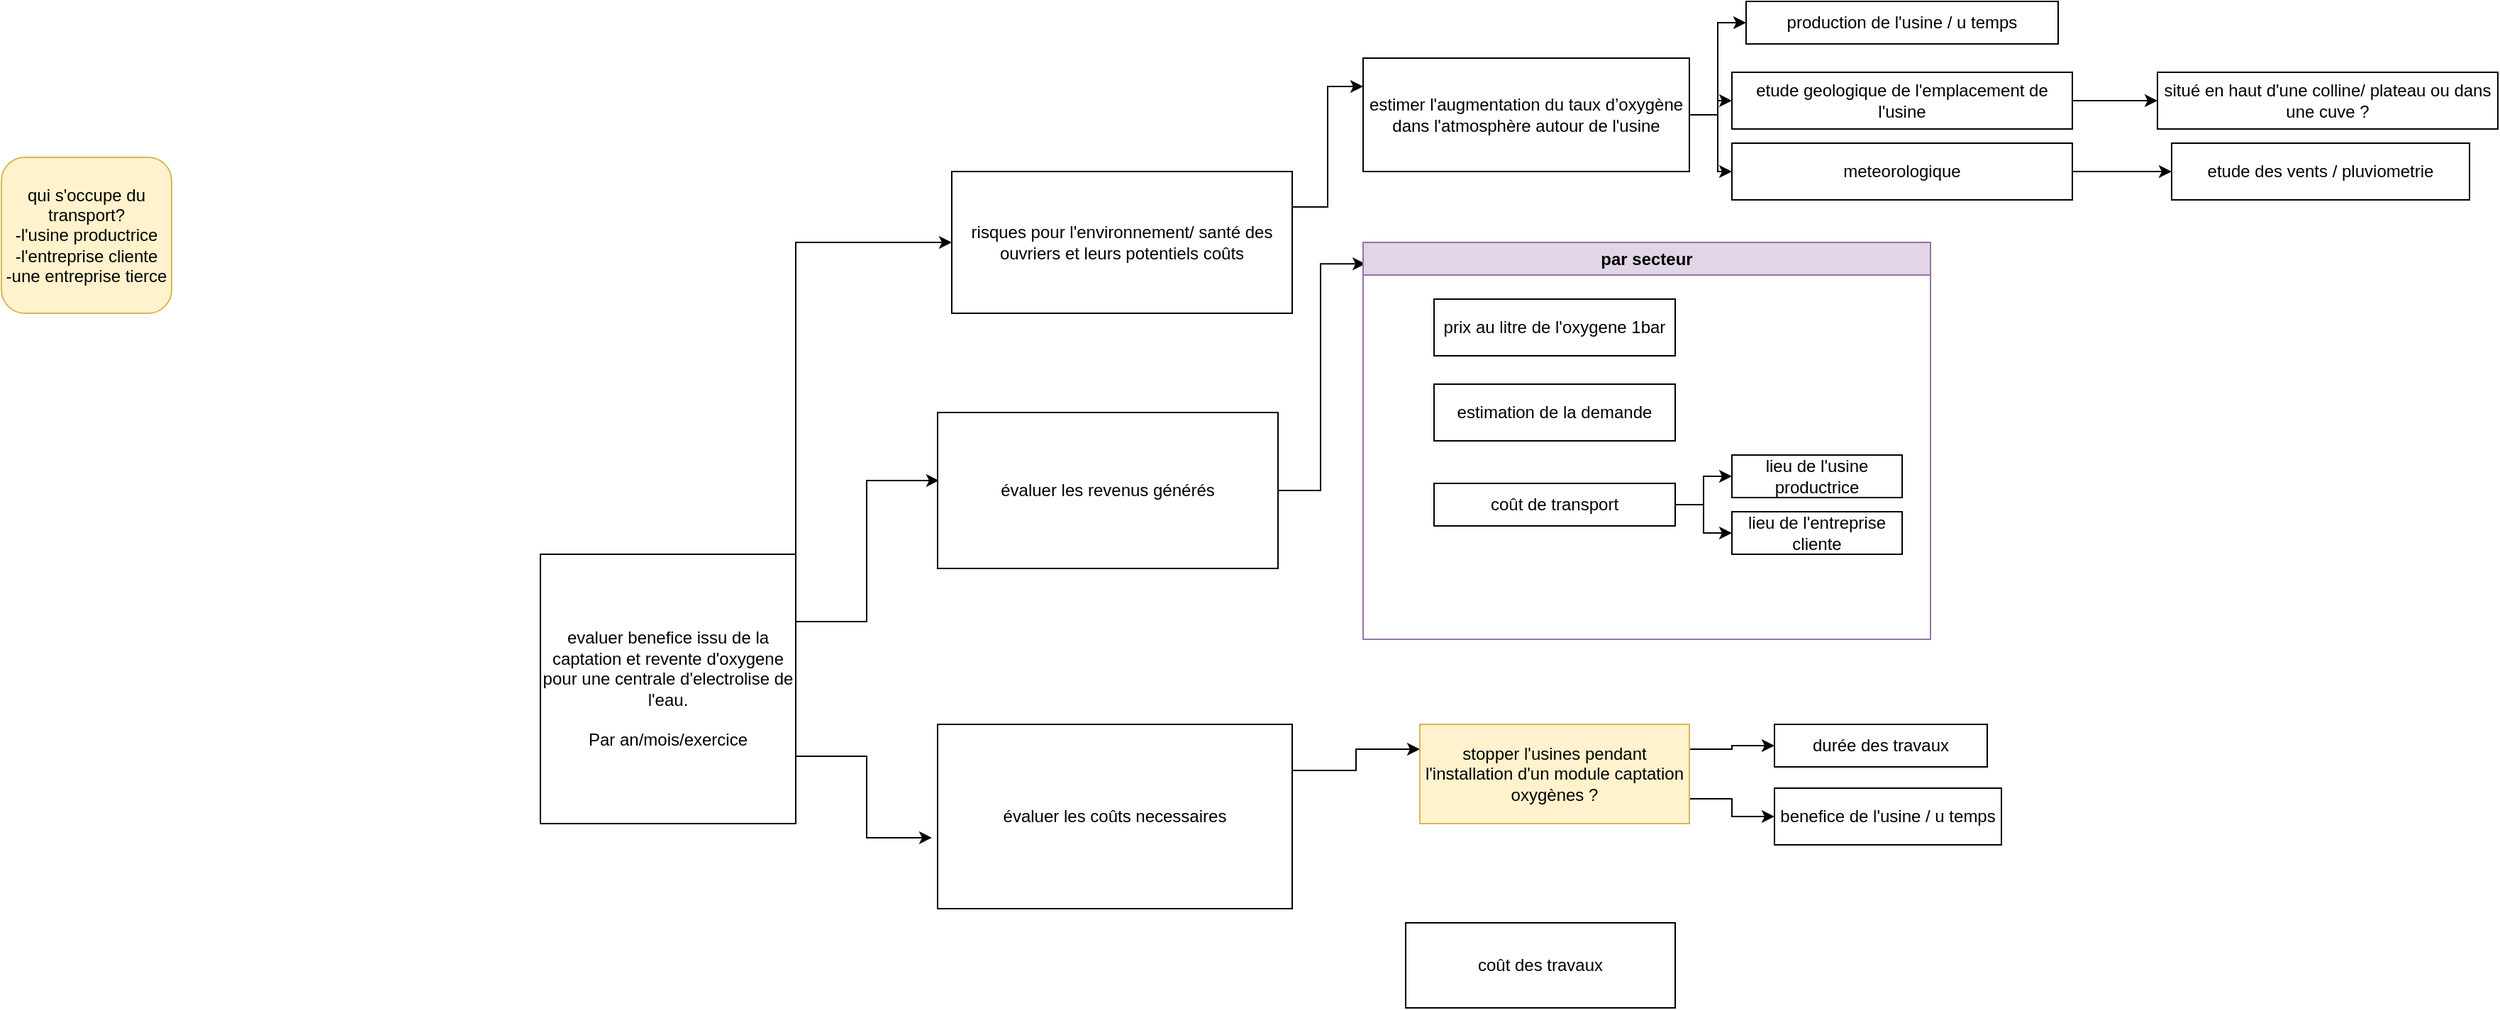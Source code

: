 <mxfile version="20.8.18" type="github">
  <diagram id="kgpKYQtTHZ0yAKxKKP6v" name="Page-1" title="PPE">
    <mxGraphModel dx="3387" dy="2033" grid="1" gridSize="10" guides="1" tooltips="1" connect="1" arrows="1" fold="1" page="1" pageScale="1" pageWidth="850" pageHeight="1100" math="0" shadow="0">
      <root>
        <mxCell id="0" />
        <mxCell id="1" parent="0" />
        <mxCell id="a-7JB9tWbcIdKE0PISEG-4" style="edgeStyle=orthogonalEdgeStyle;rounded=0;orthogonalLoop=1;jettySize=auto;html=1;exitX=1;exitY=0.25;exitDx=0;exitDy=0;entryX=0.004;entryY=0.436;entryDx=0;entryDy=0;entryPerimeter=0;" edge="1" parent="1" source="a-7JB9tWbcIdKE0PISEG-1" target="a-7JB9tWbcIdKE0PISEG-2">
          <mxGeometry relative="1" as="geometry" />
        </mxCell>
        <mxCell id="a-7JB9tWbcIdKE0PISEG-5" style="edgeStyle=orthogonalEdgeStyle;rounded=0;orthogonalLoop=1;jettySize=auto;html=1;exitX=1;exitY=0.75;exitDx=0;exitDy=0;entryX=-0.016;entryY=0.615;entryDx=0;entryDy=0;entryPerimeter=0;" edge="1" parent="1" source="a-7JB9tWbcIdKE0PISEG-1" target="a-7JB9tWbcIdKE0PISEG-3">
          <mxGeometry relative="1" as="geometry" />
        </mxCell>
        <mxCell id="a-7JB9tWbcIdKE0PISEG-8" style="edgeStyle=orthogonalEdgeStyle;rounded=0;orthogonalLoop=1;jettySize=auto;html=1;exitX=1;exitY=0;exitDx=0;exitDy=0;entryX=0;entryY=0.5;entryDx=0;entryDy=0;" edge="1" parent="1" source="a-7JB9tWbcIdKE0PISEG-1" target="a-7JB9tWbcIdKE0PISEG-7">
          <mxGeometry relative="1" as="geometry" />
        </mxCell>
        <mxCell id="a-7JB9tWbcIdKE0PISEG-1" value="&lt;div&gt;evaluer benefice issu de la captation et revente d&#39;oxygene pour une centrale d&#39;electrolise de l&#39;eau.&lt;/div&gt;&lt;div&gt;&lt;br&gt;&lt;/div&gt;&lt;div&gt;Par an/mois/exercice&lt;br&gt;&lt;/div&gt;" style="rounded=0;whiteSpace=wrap;html=1;" vertex="1" parent="1">
          <mxGeometry x="-810" y="210" width="180" height="190" as="geometry" />
        </mxCell>
        <mxCell id="a-7JB9tWbcIdKE0PISEG-21" style="edgeStyle=orthogonalEdgeStyle;rounded=0;orthogonalLoop=1;jettySize=auto;html=1;exitX=1;exitY=0.5;exitDx=0;exitDy=0;entryX=0.004;entryY=0.054;entryDx=0;entryDy=0;entryPerimeter=0;" edge="1" parent="1" source="a-7JB9tWbcIdKE0PISEG-2" target="a-7JB9tWbcIdKE0PISEG-12">
          <mxGeometry relative="1" as="geometry" />
        </mxCell>
        <mxCell id="a-7JB9tWbcIdKE0PISEG-2" value="évaluer les revenus générés" style="rounded=0;whiteSpace=wrap;html=1;" vertex="1" parent="1">
          <mxGeometry x="-530" y="110" width="240" height="110" as="geometry" />
        </mxCell>
        <mxCell id="a-7JB9tWbcIdKE0PISEG-18" style="edgeStyle=orthogonalEdgeStyle;rounded=0;orthogonalLoop=1;jettySize=auto;html=1;exitX=1;exitY=0.25;exitDx=0;exitDy=0;entryX=0;entryY=0.25;entryDx=0;entryDy=0;" edge="1" parent="1" source="a-7JB9tWbcIdKE0PISEG-3" target="a-7JB9tWbcIdKE0PISEG-6">
          <mxGeometry relative="1" as="geometry" />
        </mxCell>
        <mxCell id="a-7JB9tWbcIdKE0PISEG-3" value="évaluer les coûts necessaires" style="rounded=0;whiteSpace=wrap;html=1;" vertex="1" parent="1">
          <mxGeometry x="-530" y="330" width="250" height="130" as="geometry" />
        </mxCell>
        <mxCell id="a-7JB9tWbcIdKE0PISEG-19" style="edgeStyle=orthogonalEdgeStyle;rounded=0;orthogonalLoop=1;jettySize=auto;html=1;exitX=1;exitY=0.25;exitDx=0;exitDy=0;entryX=0;entryY=0.5;entryDx=0;entryDy=0;" edge="1" parent="1" source="a-7JB9tWbcIdKE0PISEG-6" target="a-7JB9tWbcIdKE0PISEG-16">
          <mxGeometry relative="1" as="geometry" />
        </mxCell>
        <mxCell id="a-7JB9tWbcIdKE0PISEG-20" style="edgeStyle=orthogonalEdgeStyle;rounded=0;orthogonalLoop=1;jettySize=auto;html=1;exitX=1;exitY=0.75;exitDx=0;exitDy=0;entryX=0;entryY=0.5;entryDx=0;entryDy=0;" edge="1" parent="1" source="a-7JB9tWbcIdKE0PISEG-6" target="a-7JB9tWbcIdKE0PISEG-17">
          <mxGeometry relative="1" as="geometry" />
        </mxCell>
        <mxCell id="a-7JB9tWbcIdKE0PISEG-6" value="stopper l&#39;usines pendant l&#39;installation d&#39;un module captation oxygènes ?" style="rounded=0;whiteSpace=wrap;html=1;fillColor=#fff2cc;strokeColor=#d6b656;" vertex="1" parent="1">
          <mxGeometry x="-190" y="330" width="190" height="70" as="geometry" />
        </mxCell>
        <mxCell id="a-7JB9tWbcIdKE0PISEG-10" style="edgeStyle=orthogonalEdgeStyle;rounded=0;orthogonalLoop=1;jettySize=auto;html=1;exitX=1;exitY=0.25;exitDx=0;exitDy=0;entryX=0;entryY=0.25;entryDx=0;entryDy=0;" edge="1" parent="1" source="a-7JB9tWbcIdKE0PISEG-7" target="a-7JB9tWbcIdKE0PISEG-9">
          <mxGeometry relative="1" as="geometry" />
        </mxCell>
        <mxCell id="a-7JB9tWbcIdKE0PISEG-7" value="risques pour l&#39;environnement/ santé des ouvriers et leurs potentiels coûts" style="rounded=0;whiteSpace=wrap;html=1;" vertex="1" parent="1">
          <mxGeometry x="-520" y="-60" width="240" height="100" as="geometry" />
        </mxCell>
        <mxCell id="a-7JB9tWbcIdKE0PISEG-36" style="edgeStyle=orthogonalEdgeStyle;rounded=0;orthogonalLoop=1;jettySize=auto;html=1;entryX=0;entryY=0.5;entryDx=0;entryDy=0;" edge="1" parent="1" source="a-7JB9tWbcIdKE0PISEG-9" target="a-7JB9tWbcIdKE0PISEG-33">
          <mxGeometry relative="1" as="geometry" />
        </mxCell>
        <mxCell id="a-7JB9tWbcIdKE0PISEG-37" style="edgeStyle=orthogonalEdgeStyle;rounded=0;orthogonalLoop=1;jettySize=auto;html=1;entryX=0;entryY=0.5;entryDx=0;entryDy=0;" edge="1" parent="1" source="a-7JB9tWbcIdKE0PISEG-9" target="a-7JB9tWbcIdKE0PISEG-31">
          <mxGeometry relative="1" as="geometry" />
        </mxCell>
        <mxCell id="a-7JB9tWbcIdKE0PISEG-38" style="edgeStyle=orthogonalEdgeStyle;rounded=0;orthogonalLoop=1;jettySize=auto;html=1;entryX=0;entryY=0.5;entryDx=0;entryDy=0;" edge="1" parent="1" source="a-7JB9tWbcIdKE0PISEG-9" target="a-7JB9tWbcIdKE0PISEG-30">
          <mxGeometry relative="1" as="geometry" />
        </mxCell>
        <mxCell id="a-7JB9tWbcIdKE0PISEG-9" value="estimer l&#39;augmentation du taux d’oxygène dans l&#39;atmosphère autour de l&#39;usine" style="rounded=0;whiteSpace=wrap;html=1;" vertex="1" parent="1">
          <mxGeometry x="-230" y="-140" width="230" height="80" as="geometry" />
        </mxCell>
        <mxCell id="a-7JB9tWbcIdKE0PISEG-12" value="par secteur" style="swimlane;whiteSpace=wrap;html=1;fillColor=#e1d5e7;strokeColor=#9673a6;" vertex="1" parent="1">
          <mxGeometry x="-230" y="-10" width="400" height="280" as="geometry" />
        </mxCell>
        <mxCell id="a-7JB9tWbcIdKE0PISEG-11" value="prix au litre de l&#39;oxygene 1bar" style="rounded=0;whiteSpace=wrap;html=1;" vertex="1" parent="a-7JB9tWbcIdKE0PISEG-12">
          <mxGeometry x="50" y="40" width="170" height="40" as="geometry" />
        </mxCell>
        <mxCell id="a-7JB9tWbcIdKE0PISEG-14" value="estimation de la demande" style="rounded=0;whiteSpace=wrap;html=1;" vertex="1" parent="a-7JB9tWbcIdKE0PISEG-12">
          <mxGeometry x="50" y="100" width="170" height="40" as="geometry" />
        </mxCell>
        <mxCell id="a-7JB9tWbcIdKE0PISEG-28" style="edgeStyle=orthogonalEdgeStyle;rounded=0;orthogonalLoop=1;jettySize=auto;html=1;entryX=0;entryY=0.5;entryDx=0;entryDy=0;" edge="1" parent="a-7JB9tWbcIdKE0PISEG-12" source="a-7JB9tWbcIdKE0PISEG-25" target="a-7JB9tWbcIdKE0PISEG-26">
          <mxGeometry relative="1" as="geometry" />
        </mxCell>
        <mxCell id="a-7JB9tWbcIdKE0PISEG-29" style="edgeStyle=orthogonalEdgeStyle;rounded=0;orthogonalLoop=1;jettySize=auto;html=1;" edge="1" parent="a-7JB9tWbcIdKE0PISEG-12" source="a-7JB9tWbcIdKE0PISEG-25" target="a-7JB9tWbcIdKE0PISEG-27">
          <mxGeometry relative="1" as="geometry" />
        </mxCell>
        <mxCell id="a-7JB9tWbcIdKE0PISEG-25" value="&lt;div&gt;coût de transport&lt;br&gt;&lt;/div&gt;" style="rounded=0;whiteSpace=wrap;html=1;" vertex="1" parent="a-7JB9tWbcIdKE0PISEG-12">
          <mxGeometry x="50" y="170" width="170" height="30" as="geometry" />
        </mxCell>
        <mxCell id="a-7JB9tWbcIdKE0PISEG-26" value="lieu de l&#39;usine productrice" style="rounded=0;whiteSpace=wrap;html=1;" vertex="1" parent="a-7JB9tWbcIdKE0PISEG-12">
          <mxGeometry x="260" y="150" width="120" height="30" as="geometry" />
        </mxCell>
        <mxCell id="a-7JB9tWbcIdKE0PISEG-27" value="lieu de l&#39;entreprise cliente" style="rounded=0;whiteSpace=wrap;html=1;" vertex="1" parent="a-7JB9tWbcIdKE0PISEG-12">
          <mxGeometry x="260" y="190" width="120" height="30" as="geometry" />
        </mxCell>
        <mxCell id="a-7JB9tWbcIdKE0PISEG-15" value="coût des travaux" style="rounded=0;whiteSpace=wrap;html=1;" vertex="1" parent="1">
          <mxGeometry x="-200" y="470" width="190" height="60" as="geometry" />
        </mxCell>
        <mxCell id="a-7JB9tWbcIdKE0PISEG-16" value="durée des travaux" style="rounded=0;whiteSpace=wrap;html=1;" vertex="1" parent="1">
          <mxGeometry x="60" y="330" width="150" height="30" as="geometry" />
        </mxCell>
        <mxCell id="a-7JB9tWbcIdKE0PISEG-17" value="benefice de l&#39;usine / u temps" style="rounded=0;whiteSpace=wrap;html=1;" vertex="1" parent="1">
          <mxGeometry x="60" y="375" width="160" height="40" as="geometry" />
        </mxCell>
        <mxCell id="a-7JB9tWbcIdKE0PISEG-24" value="&lt;div&gt;qui s&#39;occupe du transport?&lt;/div&gt;&lt;div&gt;-l&#39;usine productrice&lt;/div&gt;&lt;div&gt;-l&#39;entreprise cliente&lt;/div&gt;&lt;div&gt;-une entreprise tierce&lt;br&gt;&lt;/div&gt;" style="rounded=1;whiteSpace=wrap;html=1;fillColor=#fff2cc;strokeColor=#d6b656;" vertex="1" parent="1">
          <mxGeometry x="-1190" y="-70" width="120" height="110" as="geometry" />
        </mxCell>
        <mxCell id="a-7JB9tWbcIdKE0PISEG-30" value="production de l&#39;usine / u temps" style="rounded=0;whiteSpace=wrap;html=1;" vertex="1" parent="1">
          <mxGeometry x="40" y="-180" width="220" height="30" as="geometry" />
        </mxCell>
        <mxCell id="a-7JB9tWbcIdKE0PISEG-43" style="edgeStyle=orthogonalEdgeStyle;rounded=0;orthogonalLoop=1;jettySize=auto;html=1;entryX=0;entryY=0.5;entryDx=0;entryDy=0;" edge="1" parent="1" source="a-7JB9tWbcIdKE0PISEG-31" target="a-7JB9tWbcIdKE0PISEG-40">
          <mxGeometry relative="1" as="geometry" />
        </mxCell>
        <mxCell id="a-7JB9tWbcIdKE0PISEG-31" value="etude geologique de l&#39;emplacement de l&#39;usine" style="rounded=0;whiteSpace=wrap;html=1;" vertex="1" parent="1">
          <mxGeometry x="30" y="-130" width="240" height="40" as="geometry" />
        </mxCell>
        <mxCell id="a-7JB9tWbcIdKE0PISEG-39" style="edgeStyle=orthogonalEdgeStyle;rounded=0;orthogonalLoop=1;jettySize=auto;html=1;entryX=0;entryY=0.5;entryDx=0;entryDy=0;" edge="1" parent="1" source="a-7JB9tWbcIdKE0PISEG-33" target="a-7JB9tWbcIdKE0PISEG-34">
          <mxGeometry relative="1" as="geometry" />
        </mxCell>
        <mxCell id="a-7JB9tWbcIdKE0PISEG-33" value="meteorologique" style="whiteSpace=wrap;html=1;" vertex="1" parent="1">
          <mxGeometry x="30" y="-80" width="240" height="40" as="geometry" />
        </mxCell>
        <mxCell id="a-7JB9tWbcIdKE0PISEG-34" value="etude des vents / pluviometrie" style="rounded=0;whiteSpace=wrap;html=1;" vertex="1" parent="1">
          <mxGeometry x="340" y="-80" width="210" height="40" as="geometry" />
        </mxCell>
        <mxCell id="a-7JB9tWbcIdKE0PISEG-40" value="situé en haut d&#39;une colline/ plateau ou dans une cuve ?" style="rounded=0;whiteSpace=wrap;html=1;" vertex="1" parent="1">
          <mxGeometry x="330" y="-130" width="240" height="40" as="geometry" />
        </mxCell>
      </root>
    </mxGraphModel>
  </diagram>
</mxfile>
